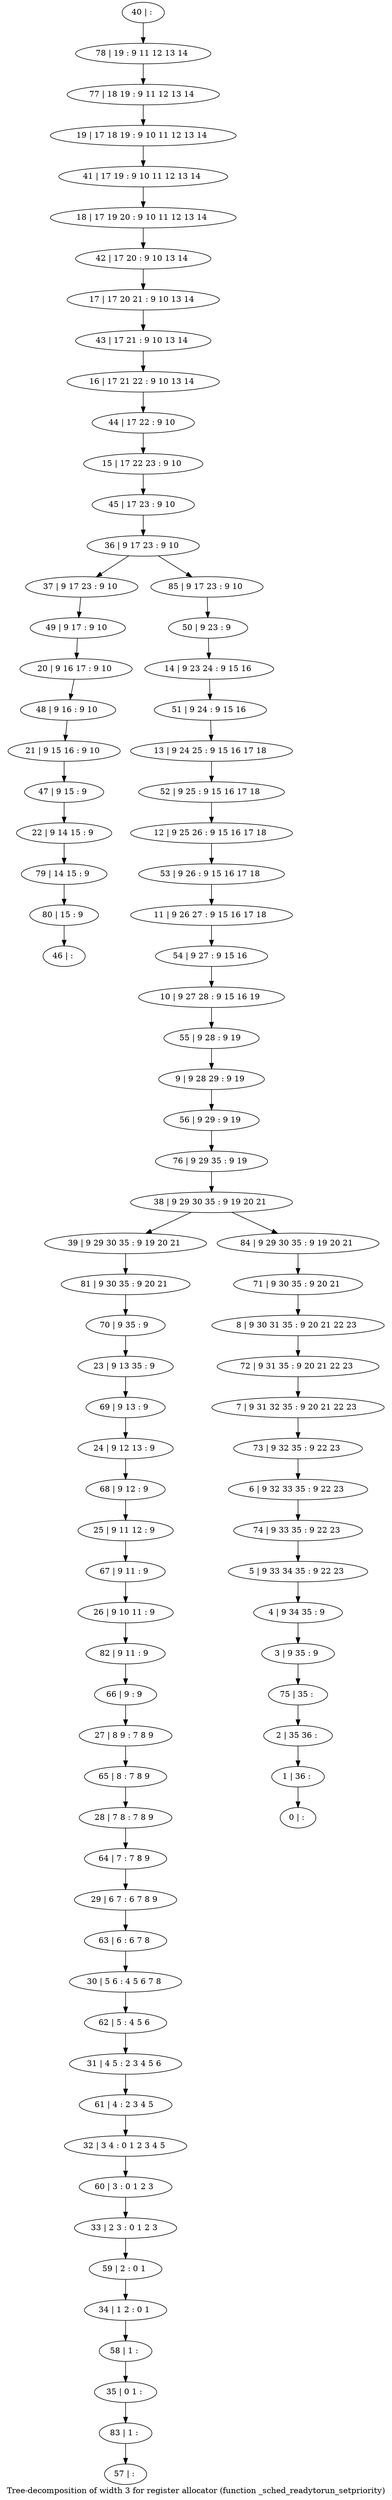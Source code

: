 digraph G {
graph [label="Tree-decomposition of width 3 for register allocator (function _sched_readytorun_setpriority)"]
0[label="0 | : "];
1[label="1 | 36 : "];
2[label="2 | 35 36 : "];
3[label="3 | 9 35 : 9 "];
4[label="4 | 9 34 35 : 9 "];
5[label="5 | 9 33 34 35 : 9 22 23 "];
6[label="6 | 9 32 33 35 : 9 22 23 "];
7[label="7 | 9 31 32 35 : 9 20 21 22 23 "];
8[label="8 | 9 30 31 35 : 9 20 21 22 23 "];
9[label="9 | 9 28 29 : 9 19 "];
10[label="10 | 9 27 28 : 9 15 16 19 "];
11[label="11 | 9 26 27 : 9 15 16 17 18 "];
12[label="12 | 9 25 26 : 9 15 16 17 18 "];
13[label="13 | 9 24 25 : 9 15 16 17 18 "];
14[label="14 | 9 23 24 : 9 15 16 "];
15[label="15 | 17 22 23 : 9 10 "];
16[label="16 | 17 21 22 : 9 10 13 14 "];
17[label="17 | 17 20 21 : 9 10 13 14 "];
18[label="18 | 17 19 20 : 9 10 11 12 13 14 "];
19[label="19 | 17 18 19 : 9 10 11 12 13 14 "];
20[label="20 | 9 16 17 : 9 10 "];
21[label="21 | 9 15 16 : 9 10 "];
22[label="22 | 9 14 15 : 9 "];
23[label="23 | 9 13 35 : 9 "];
24[label="24 | 9 12 13 : 9 "];
25[label="25 | 9 11 12 : 9 "];
26[label="26 | 9 10 11 : 9 "];
27[label="27 | 8 9 : 7 8 9 "];
28[label="28 | 7 8 : 7 8 9 "];
29[label="29 | 6 7 : 6 7 8 9 "];
30[label="30 | 5 6 : 4 5 6 7 8 "];
31[label="31 | 4 5 : 2 3 4 5 6 "];
32[label="32 | 3 4 : 0 1 2 3 4 5 "];
33[label="33 | 2 3 : 0 1 2 3 "];
34[label="34 | 1 2 : 0 1 "];
35[label="35 | 0 1 : "];
36[label="36 | 9 17 23 : 9 10 "];
37[label="37 | 9 17 23 : 9 10 "];
38[label="38 | 9 29 30 35 : 9 19 20 21 "];
39[label="39 | 9 29 30 35 : 9 19 20 21 "];
40[label="40 | : "];
41[label="41 | 17 19 : 9 10 11 12 13 14 "];
42[label="42 | 17 20 : 9 10 13 14 "];
43[label="43 | 17 21 : 9 10 13 14 "];
44[label="44 | 17 22 : 9 10 "];
45[label="45 | 17 23 : 9 10 "];
46[label="46 | : "];
47[label="47 | 9 15 : 9 "];
48[label="48 | 9 16 : 9 10 "];
49[label="49 | 9 17 : 9 10 "];
50[label="50 | 9 23 : 9 "];
51[label="51 | 9 24 : 9 15 16 "];
52[label="52 | 9 25 : 9 15 16 17 18 "];
53[label="53 | 9 26 : 9 15 16 17 18 "];
54[label="54 | 9 27 : 9 15 16 "];
55[label="55 | 9 28 : 9 19 "];
56[label="56 | 9 29 : 9 19 "];
57[label="57 | : "];
58[label="58 | 1 : "];
59[label="59 | 2 : 0 1 "];
60[label="60 | 3 : 0 1 2 3 "];
61[label="61 | 4 : 2 3 4 5 "];
62[label="62 | 5 : 4 5 6 "];
63[label="63 | 6 : 6 7 8 "];
64[label="64 | 7 : 7 8 9 "];
65[label="65 | 8 : 7 8 9 "];
66[label="66 | 9 : 9 "];
67[label="67 | 9 11 : 9 "];
68[label="68 | 9 12 : 9 "];
69[label="69 | 9 13 : 9 "];
70[label="70 | 9 35 : 9 "];
71[label="71 | 9 30 35 : 9 20 21 "];
72[label="72 | 9 31 35 : 9 20 21 22 23 "];
73[label="73 | 9 32 35 : 9 22 23 "];
74[label="74 | 9 33 35 : 9 22 23 "];
75[label="75 | 35 : "];
76[label="76 | 9 29 35 : 9 19 "];
77[label="77 | 18 19 : 9 11 12 13 14 "];
78[label="78 | 19 : 9 11 12 13 14 "];
79[label="79 | 14 15 : 9 "];
80[label="80 | 15 : 9 "];
81[label="81 | 9 30 35 : 9 20 21 "];
82[label="82 | 9 11 : 9 "];
83[label="83 | 1 : "];
84[label="84 | 9 29 30 35 : 9 19 20 21 "];
85[label="85 | 9 17 23 : 9 10 "];
47->22 ;
21->47 ;
48->21 ;
20->48 ;
49->20 ;
37->49 ;
58->35 ;
34->58 ;
59->34 ;
33->59 ;
60->33 ;
32->60 ;
61->32 ;
31->61 ;
62->31 ;
30->62 ;
63->30 ;
29->63 ;
64->29 ;
28->64 ;
65->28 ;
27->65 ;
66->27 ;
67->26 ;
25->67 ;
68->25 ;
24->68 ;
69->24 ;
23->69 ;
70->23 ;
22->79 ;
80->46 ;
79->80 ;
81->70 ;
39->81 ;
82->66 ;
26->82 ;
83->57 ;
35->83 ;
40->78 ;
78->77 ;
77->19 ;
19->41 ;
41->18 ;
18->42 ;
42->17 ;
17->43 ;
43->16 ;
16->44 ;
44->15 ;
15->45 ;
45->36 ;
50->14 ;
14->51 ;
51->13 ;
13->52 ;
52->12 ;
12->53 ;
53->11 ;
11->54 ;
54->10 ;
10->55 ;
55->9 ;
9->56 ;
56->76 ;
76->38 ;
71->8 ;
8->72 ;
72->7 ;
7->73 ;
73->6 ;
6->74 ;
74->5 ;
5->4 ;
4->3 ;
3->75 ;
75->2 ;
2->1 ;
1->0 ;
84->71 ;
85->50 ;
38->39 ;
38->84 ;
36->37 ;
36->85 ;
}

